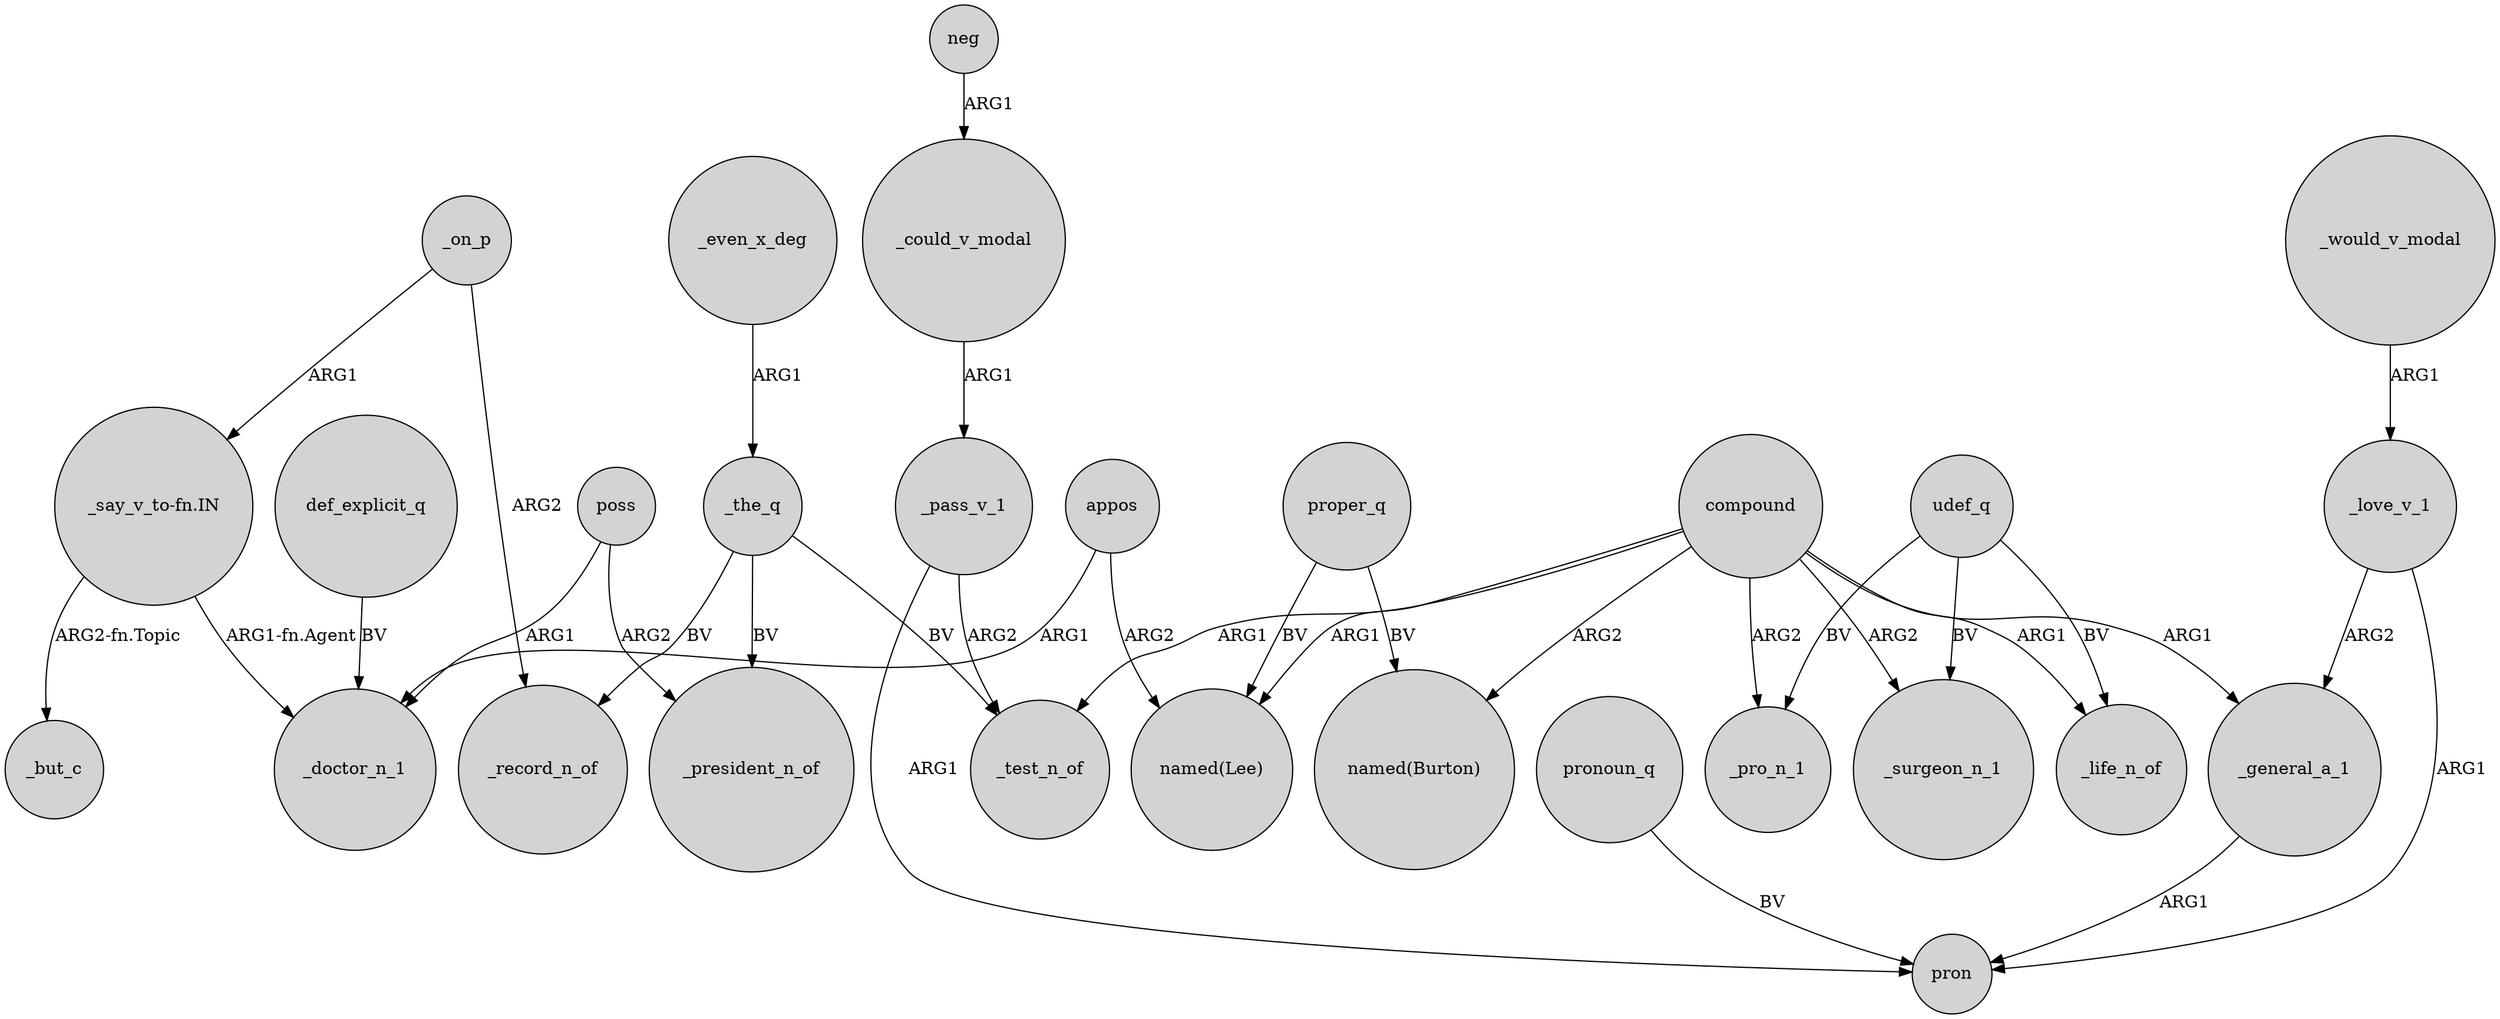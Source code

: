 digraph {
	node [shape=circle style=filled]
	_on_p -> "_say_v_to-fn.IN" [label=ARG1]
	_the_q -> _test_n_of [label=BV]
	compound -> _life_n_of [label=ARG1]
	proper_q -> "named(Lee)" [label=BV]
	udef_q -> _life_n_of [label=BV]
	compound -> _pro_n_1 [label=ARG2]
	"_say_v_to-fn.IN" -> _doctor_n_1 [label="ARG1-fn.Agent"]
	_love_v_1 -> _general_a_1 [label=ARG2]
	udef_q -> _surgeon_n_1 [label=BV]
	_could_v_modal -> _pass_v_1 [label=ARG1]
	def_explicit_q -> _doctor_n_1 [label=BV]
	"_say_v_to-fn.IN" -> _but_c [label="ARG2-fn.Topic"]
	_even_x_deg -> _the_q [label=ARG1]
	_on_p -> _record_n_of [label=ARG2]
	appos -> _doctor_n_1 [label=ARG1]
	pronoun_q -> pron [label=BV]
	compound -> _general_a_1 [label=ARG1]
	_would_v_modal -> _love_v_1 [label=ARG1]
	compound -> _surgeon_n_1 [label=ARG2]
	udef_q -> _pro_n_1 [label=BV]
	appos -> "named(Lee)" [label=ARG2]
	_the_q -> _president_n_of [label=BV]
	compound -> _test_n_of [label=ARG1]
	poss -> _doctor_n_1 [label=ARG1]
	_the_q -> _record_n_of [label=BV]
	_pass_v_1 -> _test_n_of [label=ARG2]
	_love_v_1 -> pron [label=ARG1]
	neg -> _could_v_modal [label=ARG1]
	_pass_v_1 -> pron [label=ARG1]
	proper_q -> "named(Burton)" [label=BV]
	poss -> _president_n_of [label=ARG2]
	compound -> "named(Burton)" [label=ARG2]
	compound -> "named(Lee)" [label=ARG1]
	_general_a_1 -> pron [label=ARG1]
}
